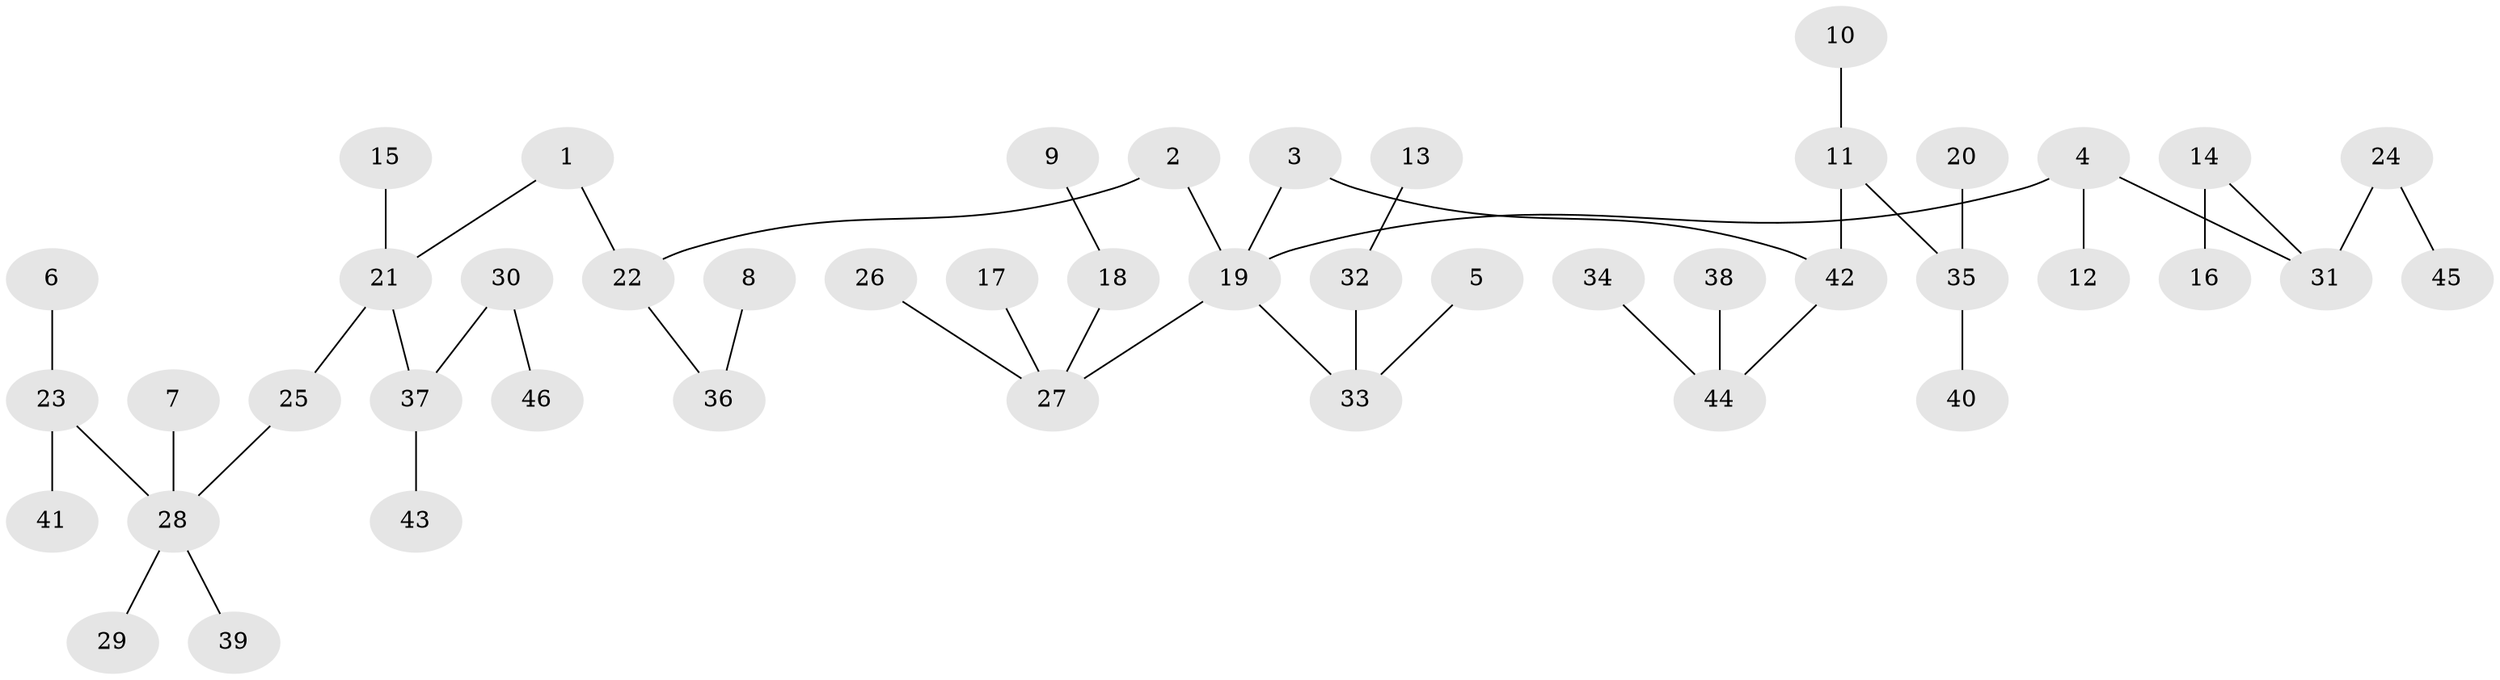 // original degree distribution, {2: 0.25, 5: 0.043478260869565216, 4: 0.09782608695652174, 3: 0.07608695652173914, 6: 0.021739130434782608, 1: 0.5108695652173914}
// Generated by graph-tools (version 1.1) at 2025/50/03/09/25 03:50:15]
// undirected, 46 vertices, 45 edges
graph export_dot {
graph [start="1"]
  node [color=gray90,style=filled];
  1;
  2;
  3;
  4;
  5;
  6;
  7;
  8;
  9;
  10;
  11;
  12;
  13;
  14;
  15;
  16;
  17;
  18;
  19;
  20;
  21;
  22;
  23;
  24;
  25;
  26;
  27;
  28;
  29;
  30;
  31;
  32;
  33;
  34;
  35;
  36;
  37;
  38;
  39;
  40;
  41;
  42;
  43;
  44;
  45;
  46;
  1 -- 21 [weight=1.0];
  1 -- 22 [weight=1.0];
  2 -- 19 [weight=1.0];
  2 -- 22 [weight=1.0];
  3 -- 19 [weight=1.0];
  3 -- 42 [weight=1.0];
  4 -- 12 [weight=1.0];
  4 -- 19 [weight=1.0];
  4 -- 31 [weight=1.0];
  5 -- 33 [weight=1.0];
  6 -- 23 [weight=1.0];
  7 -- 28 [weight=1.0];
  8 -- 36 [weight=1.0];
  9 -- 18 [weight=1.0];
  10 -- 11 [weight=1.0];
  11 -- 35 [weight=1.0];
  11 -- 42 [weight=1.0];
  13 -- 32 [weight=1.0];
  14 -- 16 [weight=1.0];
  14 -- 31 [weight=1.0];
  15 -- 21 [weight=1.0];
  17 -- 27 [weight=1.0];
  18 -- 27 [weight=1.0];
  19 -- 27 [weight=1.0];
  19 -- 33 [weight=1.0];
  20 -- 35 [weight=1.0];
  21 -- 25 [weight=1.0];
  21 -- 37 [weight=1.0];
  22 -- 36 [weight=1.0];
  23 -- 28 [weight=1.0];
  23 -- 41 [weight=1.0];
  24 -- 31 [weight=1.0];
  24 -- 45 [weight=1.0];
  25 -- 28 [weight=1.0];
  26 -- 27 [weight=1.0];
  28 -- 29 [weight=1.0];
  28 -- 39 [weight=1.0];
  30 -- 37 [weight=1.0];
  30 -- 46 [weight=1.0];
  32 -- 33 [weight=1.0];
  34 -- 44 [weight=1.0];
  35 -- 40 [weight=1.0];
  37 -- 43 [weight=1.0];
  38 -- 44 [weight=1.0];
  42 -- 44 [weight=1.0];
}
